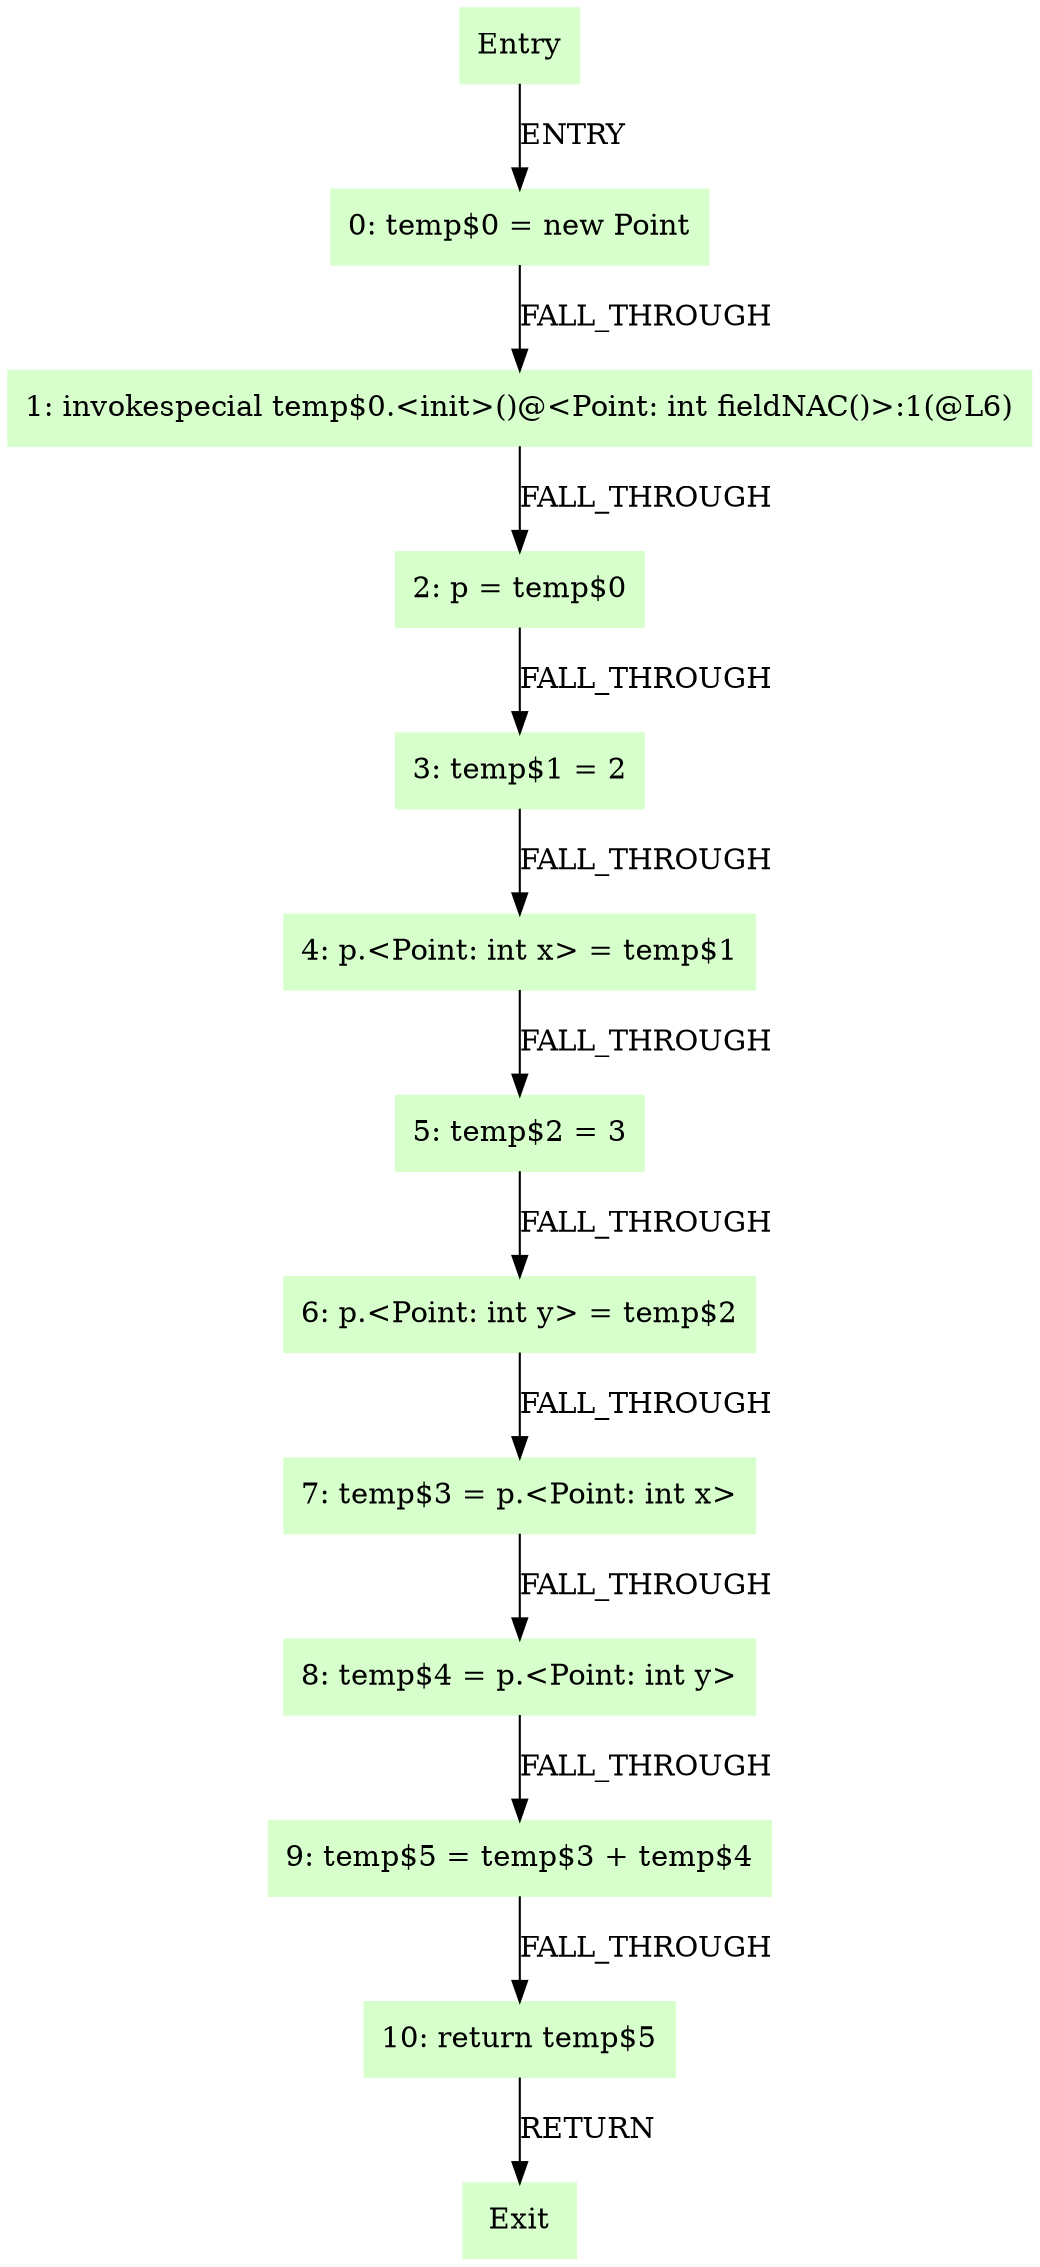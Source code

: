 digraph G {
  node [shape=box,style=filled,color=".3 .2 1.0"];
  "Entry";
  "0: temp$0 = new Point";
  "1: invokespecial temp$0.<init>()@<Point: int fieldNAC()>:1(@L6)";
  "2: p = temp$0";
  "3: temp$1 = 2";
  "4: p.<Point: int x> = temp$1";
  "5: temp$2 = 3";
  "6: p.<Point: int y> = temp$2";
  "7: temp$3 = p.<Point: int x>";
  "8: temp$4 = p.<Point: int y>";
  "9: temp$5 = temp$3 + temp$4";
  "10: return temp$5";
  "Exit";
  "Entry" -> "0: temp$0 = new Point" [label="ENTRY"];
  "0: temp$0 = new Point" -> "1: invokespecial temp$0.<init>()@<Point: int fieldNAC()>:1(@L6)" [label="FALL_THROUGH"];
  "1: invokespecial temp$0.<init>()@<Point: int fieldNAC()>:1(@L6)" -> "2: p = temp$0" [label="FALL_THROUGH"];
  "2: p = temp$0" -> "3: temp$1 = 2" [label="FALL_THROUGH"];
  "3: temp$1 = 2" -> "4: p.<Point: int x> = temp$1" [label="FALL_THROUGH"];
  "4: p.<Point: int x> = temp$1" -> "5: temp$2 = 3" [label="FALL_THROUGH"];
  "5: temp$2 = 3" -> "6: p.<Point: int y> = temp$2" [label="FALL_THROUGH"];
  "6: p.<Point: int y> = temp$2" -> "7: temp$3 = p.<Point: int x>" [label="FALL_THROUGH"];
  "7: temp$3 = p.<Point: int x>" -> "8: temp$4 = p.<Point: int y>" [label="FALL_THROUGH"];
  "8: temp$4 = p.<Point: int y>" -> "9: temp$5 = temp$3 + temp$4" [label="FALL_THROUGH"];
  "9: temp$5 = temp$3 + temp$4" -> "10: return temp$5" [label="FALL_THROUGH"];
  "10: return temp$5" -> "Exit" [label="RETURN"];
}
